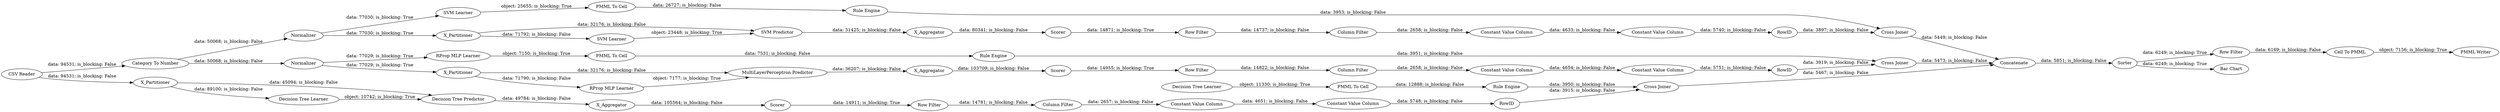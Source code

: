digraph {
	"-55664519080650779_34" [label="Rule Engine"]
	"4635852210021833734_31" [label="Decision Tree Learner"]
	"1511602245279731149_290" [label="Constant Value Column"]
	"-1976298002673363953_39" [label="Cross Joiner"]
	"-6885051183227663888_31" [label="RProp MLP Learner"]
	"6453459219448606088_294" [label="Column Filter"]
	"-1976298002673363953_31" [label="SVM Learner"]
	"-1976298002673363953_40" [label=Normalizer]
	"-2075915691024975042_294" [label="Column Filter"]
	"-1976298002673363953_41" [label=Scorer]
	"-55664519080650779_33" [label="Decision Tree Learner"]
	"6453459219448606088_293" [label=RowID]
	"-2075915691024975042_292" [label="Constant Value Column"]
	"-3079768388570342329_48" [label="Cell To PMML"]
	"-3079768388570342329_47" [label="Row Filter"]
	"1511602245279731149_9" [label="Row Filter"]
	"4139919301435552958_22" [label="PMML To Cell"]
	"6453459219448606088_9" [label="Row Filter"]
	"4635852210021833734_38" [label="Cross Joiner"]
	"-6885051183227663888_40" [label=Scorer]
	"-1976298002673363953_2" [label=X_Partitioner]
	"-3079768388570342329_1" [label="CSV Reader"]
	"-6885051183227663888_38" [label="Cross Joiner"]
	"-6885051183227663888_7" [label=X_Aggregator]
	"6453459219448606088_290" [label="Constant Value Column"]
	"4635852210021833734_2" [label=X_Partitioner]
	"1511602245279731149_294" [label="Column Filter"]
	"-136723326080459758_34" [label="PMML To Cell"]
	"-3079768388570342329_2" [label="Category To Number"]
	"-2075915691024975042_293" [label=RowID]
	"-2075915691024975042_9" [label="Row Filter"]
	"4635852210021833734_39" [label=Scorer]
	"-3079768388570342329_50" [label="Bar Chart"]
	"-6885051183227663888_32" [label="MultiLayerPerceptron Predictor"]
	"-6885051183227663888_39" [label=Normalizer]
	"-3079768388570342329_46" [label=Sorter]
	"-136723326080459758_35" [label="Rule Engine"]
	"4635852210021833734_32" [label="Decision Tree Predictor"]
	"4139919301435552958_34" [label="Rule Engine"]
	"-6885051183227663888_2" [label=X_Partitioner]
	"-136723326080459758_33" [label="SVM Learner"]
	"-3079768388570342329_49" [label="PMML Writer"]
	"-3079768388570342329_45" [label=Concatenate]
	"1511602245279731149_293" [label=RowID]
	"6453459219448606088_292" [label="Constant Value Column"]
	"-1976298002673363953_32" [label="SVM Predictor"]
	"1511602245279731149_292" [label="Constant Value Column"]
	"-1976298002673363953_7" [label=X_Aggregator]
	"4635852210021833734_7" [label=X_Aggregator]
	"-55664519080650779_28" [label="PMML To Cell"]
	"-2075915691024975042_290" [label="Constant Value Column"]
	"4139919301435552958_35" [label="RProp MLP Learner"]
	"-136723326080459758_33" -> "-136723326080459758_34" [label="object: 25655; is_blocking: True"]
	"-3079768388570342329_46" -> "-3079768388570342329_47" [label="data: 6249; is_blocking: True"]
	"4139919301435552958_35" -> "4139919301435552958_22" [label="object: 7150; is_blocking: True"]
	"-136723326080459758_35" -> "-1976298002673363953_39" [label="data: 3953; is_blocking: False"]
	"1511602245279731149_290" -> "1511602245279731149_292" [label="data: 4651; is_blocking: False"]
	"4635852210021833734_31" -> "4635852210021833734_32" [label="object: 10742; is_blocking: True"]
	"1511602245279731149_293" -> "4635852210021833734_38" [label="data: 3915; is_blocking: False"]
	"-1976298002673363953_2" -> "-1976298002673363953_31" [label="data: 71792; is_blocking: False"]
	"4635852210021833734_32" -> "4635852210021833734_7" [label="data: 49784; is_blocking: False"]
	"-3079768388570342329_1" -> "4635852210021833734_2" [label="data: 94531; is_blocking: False"]
	"-6885051183227663888_2" -> "-6885051183227663888_31" [label="data: 71790; is_blocking: False"]
	"-1976298002673363953_31" -> "-1976298002673363953_32" [label="object: 23448; is_blocking: True"]
	"-6885051183227663888_40" -> "6453459219448606088_9" [label="data: 14955; is_blocking: True"]
	"-6885051183227663888_39" -> "-6885051183227663888_2" [label="data: 77029; is_blocking: True"]
	"4635852210021833734_39" -> "1511602245279731149_9" [label="data: 14911; is_blocking: True"]
	"-55664519080650779_28" -> "-55664519080650779_34" [label="data: 12888; is_blocking: False"]
	"-2075915691024975042_292" -> "-2075915691024975042_293" [label="data: 5740; is_blocking: False"]
	"4635852210021833734_38" -> "-3079768388570342329_45" [label="data: 5467; is_blocking: False"]
	"1511602245279731149_292" -> "1511602245279731149_293" [label="data: 5748; is_blocking: False"]
	"-2075915691024975042_290" -> "-2075915691024975042_292" [label="data: 4633; is_blocking: False"]
	"-3079768388570342329_48" -> "-3079768388570342329_49" [label="object: 7156; is_blocking: True"]
	"4635852210021833734_2" -> "4635852210021833734_32" [label="data: 45094; is_blocking: False"]
	"-55664519080650779_34" -> "4635852210021833734_38" [label="data: 3950; is_blocking: False"]
	"-1976298002673363953_40" -> "-136723326080459758_33" [label="data: 77030; is_blocking: True"]
	"6453459219448606088_294" -> "6453459219448606088_290" [label="data: 2658; is_blocking: False"]
	"-6885051183227663888_32" -> "-6885051183227663888_7" [label="data: 36207; is_blocking: False"]
	"4139919301435552958_34" -> "-6885051183227663888_38" [label="data: 3951; is_blocking: False"]
	"4139919301435552958_22" -> "4139919301435552958_34" [label="data: 7531; is_blocking: False"]
	"-6885051183227663888_39" -> "4139919301435552958_35" [label="data: 77029; is_blocking: True"]
	"-3079768388570342329_47" -> "-3079768388570342329_48" [label="data: 6169; is_blocking: False"]
	"-136723326080459758_34" -> "-136723326080459758_35" [label="data: 26727; is_blocking: False"]
	"-1976298002673363953_41" -> "-2075915691024975042_9" [label="data: 14871; is_blocking: True"]
	"-3079768388570342329_2" -> "-6885051183227663888_39" [label="data: 50068; is_blocking: False"]
	"6453459219448606088_9" -> "6453459219448606088_294" [label="data: 14822; is_blocking: False"]
	"-6885051183227663888_7" -> "-6885051183227663888_40" [label="data: 103709; is_blocking: False"]
	"-1976298002673363953_2" -> "-1976298002673363953_32" [label="data: 32176; is_blocking: False"]
	"6453459219448606088_293" -> "-6885051183227663888_38" [label="data: 3919; is_blocking: False"]
	"-55664519080650779_33" -> "-55664519080650779_28" [label="object: 11330; is_blocking: True"]
	"-2075915691024975042_9" -> "-2075915691024975042_294" [label="data: 14737; is_blocking: False"]
	"-2075915691024975042_293" -> "-1976298002673363953_39" [label="data: 3897; is_blocking: False"]
	"-3079768388570342329_46" -> "-3079768388570342329_50" [label="data: 6249; is_blocking: True"]
	"6453459219448606088_292" -> "6453459219448606088_293" [label="data: 5751; is_blocking: False"]
	"-6885051183227663888_31" -> "-6885051183227663888_32" [label="object: 7177; is_blocking: True"]
	"-3079768388570342329_1" -> "-3079768388570342329_2" [label="data: 94531; is_blocking: False"]
	"-6885051183227663888_2" -> "-6885051183227663888_32" [label="data: 32176; is_blocking: False"]
	"-1976298002673363953_39" -> "-3079768388570342329_45" [label="data: 5449; is_blocking: False"]
	"-3079768388570342329_45" -> "-3079768388570342329_46" [label="data: 5851; is_blocking: False"]
	"4635852210021833734_2" -> "4635852210021833734_31" [label="data: 89100; is_blocking: False"]
	"6453459219448606088_290" -> "6453459219448606088_292" [label="data: 4654; is_blocking: False"]
	"-3079768388570342329_2" -> "-1976298002673363953_40" [label="data: 50068; is_blocking: False"]
	"-1976298002673363953_7" -> "-1976298002673363953_41" [label="data: 80341; is_blocking: False"]
	"-1976298002673363953_40" -> "-1976298002673363953_2" [label="data: 77030; is_blocking: True"]
	"1511602245279731149_9" -> "1511602245279731149_294" [label="data: 14781; is_blocking: False"]
	"-2075915691024975042_294" -> "-2075915691024975042_290" [label="data: 2658; is_blocking: False"]
	"4635852210021833734_7" -> "4635852210021833734_39" [label="data: 105564; is_blocking: False"]
	"1511602245279731149_294" -> "1511602245279731149_290" [label="data: 2657; is_blocking: False"]
	"-6885051183227663888_38" -> "-3079768388570342329_45" [label="data: 5473; is_blocking: False"]
	"-1976298002673363953_32" -> "-1976298002673363953_7" [label="data: 31425; is_blocking: False"]
	rankdir=LR
}
